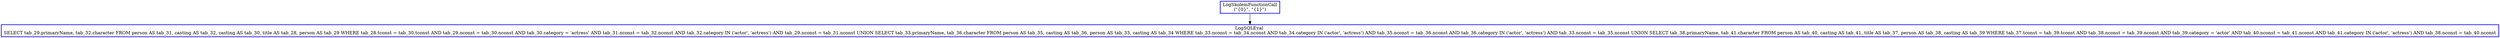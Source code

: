 digraph  g{
node [shape=rectangle, color=black, fontcolor=black, style=bold]
0 [label="LogSkolemFunctionCall
(\"{0}\", \"{1}\")" , color = blue] ; 
1 [label="LogSQLEval 
SELECT tab_29.primaryName, tab_32.character FROM person AS tab_31, casting AS tab_32, casting AS tab_30, title AS tab_28, person AS tab_29 WHERE tab_28.tconst = tab_30.tconst AND tab_29.nconst = tab_30.nconst AND tab_30.category = 'actress' AND tab_31.nconst = tab_32.nconst AND tab_32.category IN ('actor', 'actress') AND tab_29.nconst = tab_31.nconst UNION SELECT tab_33.primaryName, tab_36.character FROM person AS tab_35, casting AS tab_36, person AS tab_33, casting AS tab_34 WHERE tab_33.nconst = tab_34.nconst AND tab_34.category IN ('actor', 'actress') AND tab_35.nconst = tab_36.nconst AND tab_36.category IN ('actor', 'actress') AND tab_33.nconst = tab_35.nconst UNION SELECT tab_38.primaryName, tab_41.character FROM person AS tab_40, casting AS tab_41, title AS tab_37, person AS tab_38, casting AS tab_39 WHERE tab_37.tconst = tab_39.tconst AND tab_38.nconst = tab_39.nconst AND tab_39.category = 'actor' AND tab_40.nconst = tab_41.nconst AND tab_41.category IN ('actor', 'actress') AND tab_38.nconst = tab_40.nconst", color = blue] ; 
0 -> 1 ; 
}

